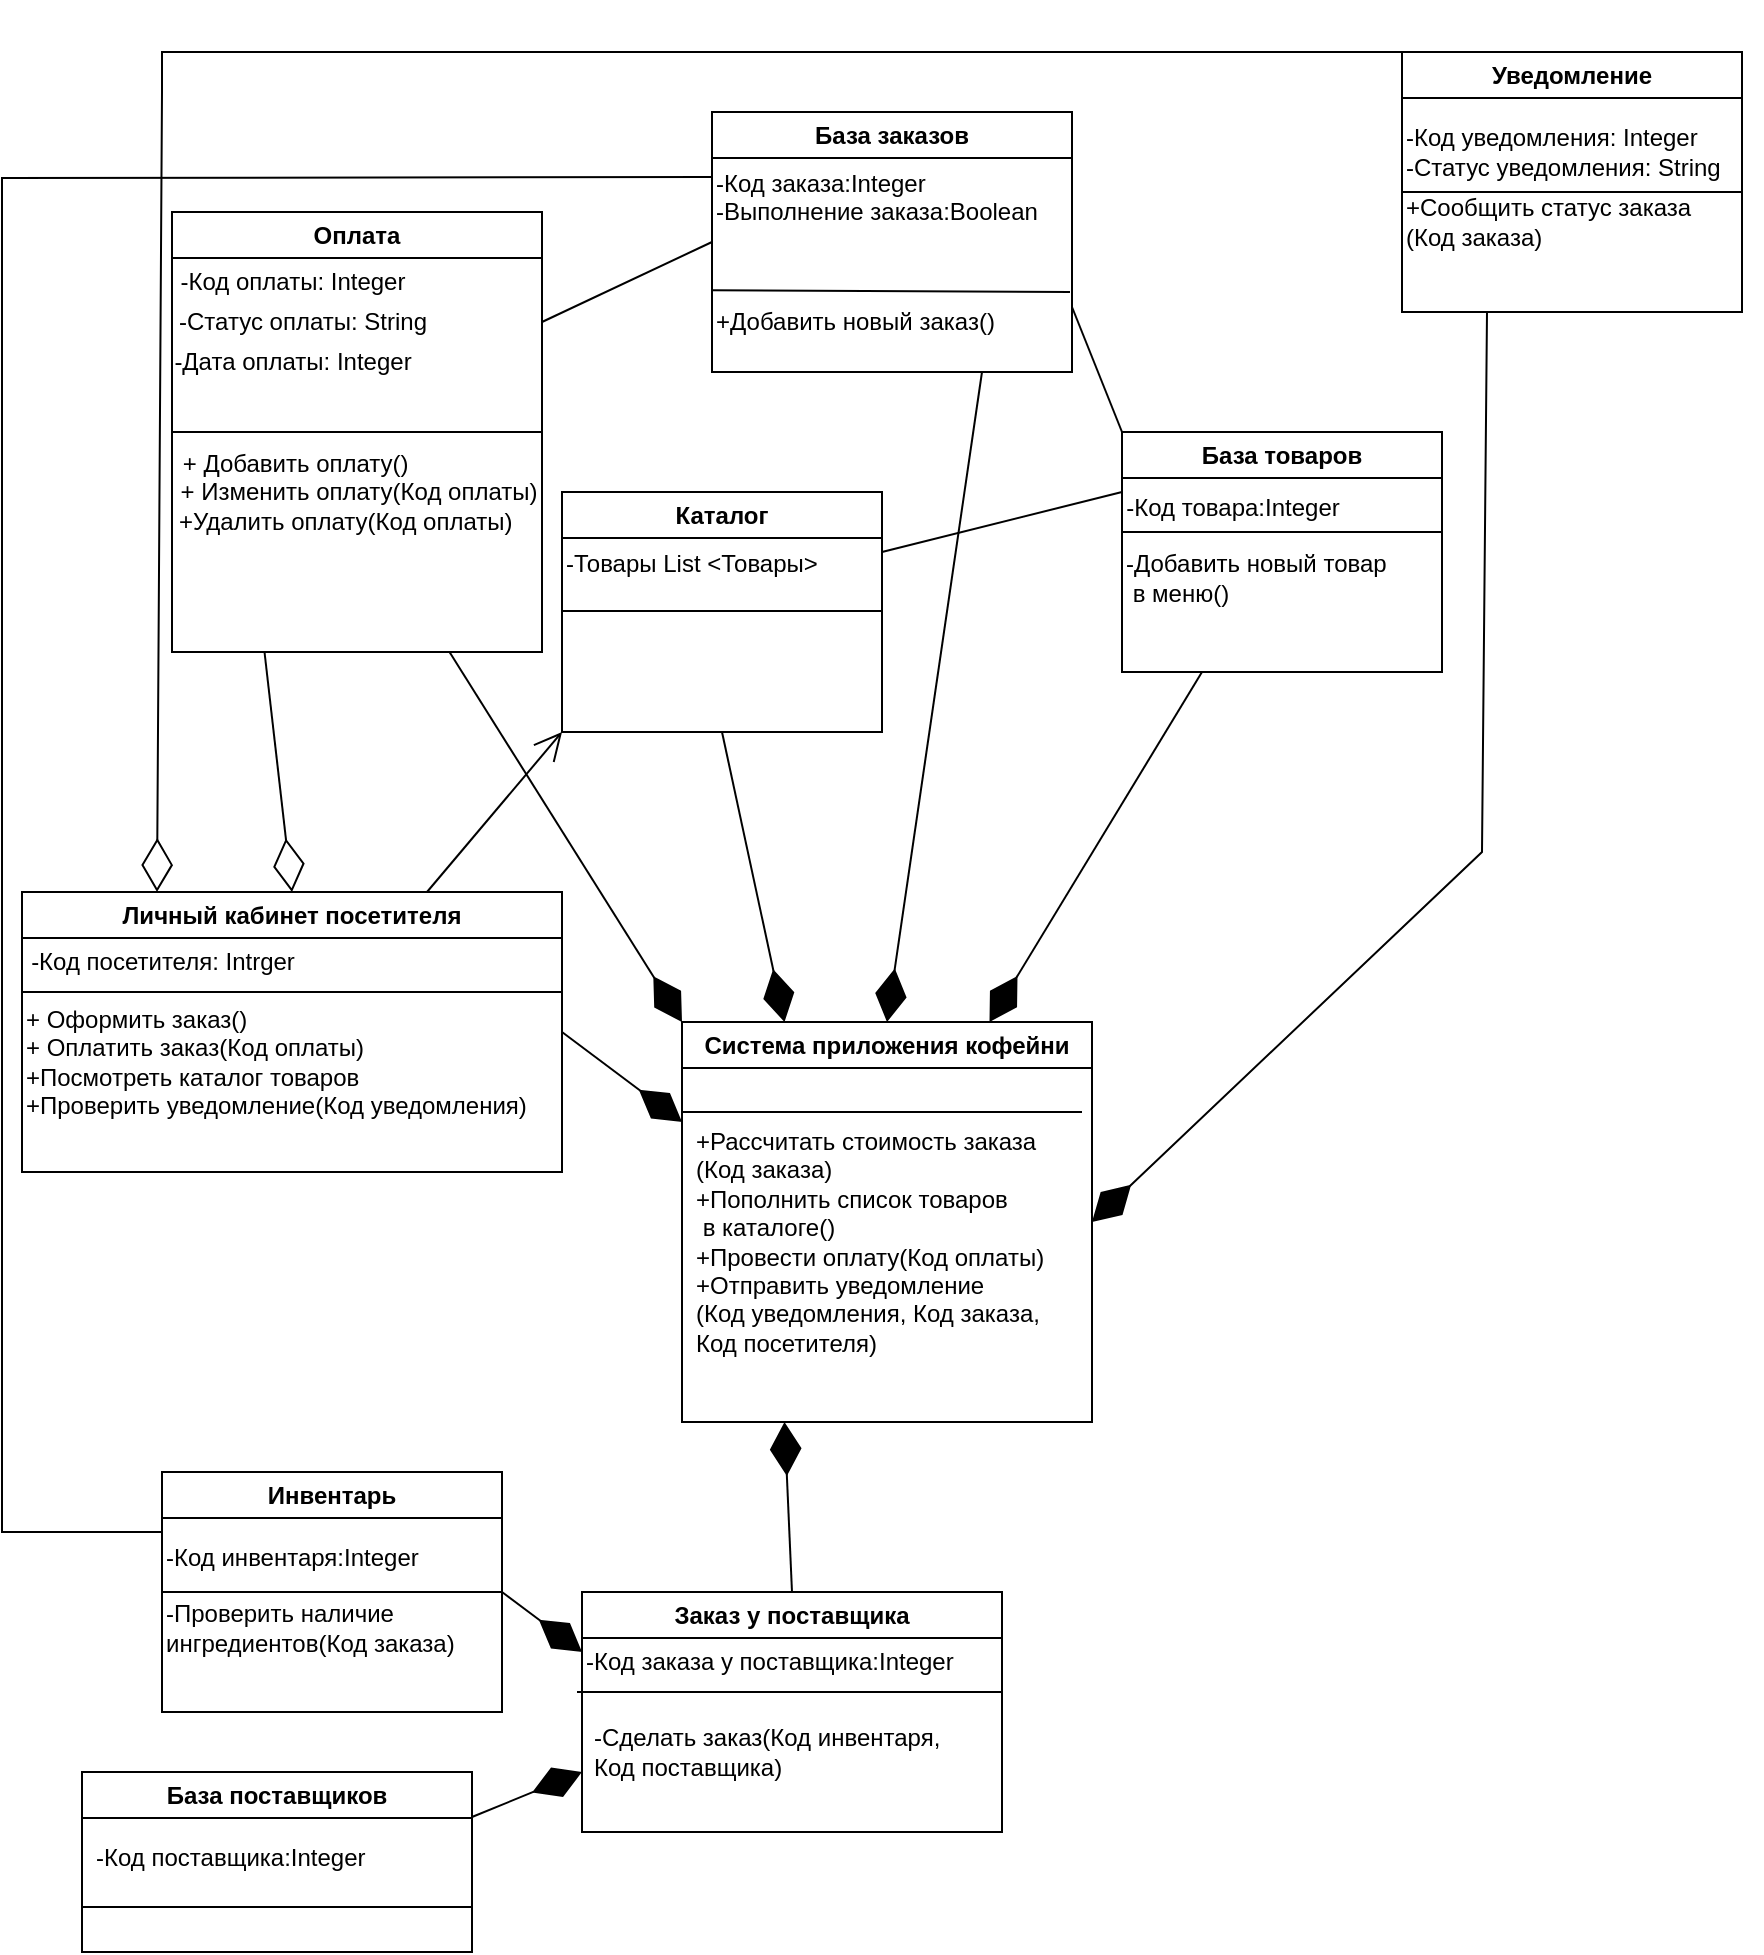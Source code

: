 <mxfile version="26.2.14">
  <diagram name="Страница — 1" id="EunMl4SevoFHpU-XDsfM">
    <mxGraphModel dx="2220" dy="2205" grid="1" gridSize="10" guides="1" tooltips="1" connect="1" arrows="1" fold="1" page="1" pageScale="1" pageWidth="827" pageHeight="1169" math="0" shadow="0">
      <root>
        <mxCell id="0" />
        <mxCell id="1" parent="0" />
        <mxCell id="ZKrvtM32GSq0_KtgD34R-1" value="Личный кабинет посетителя" style="swimlane;whiteSpace=wrap;html=1;" vertex="1" parent="1">
          <mxGeometry x="30" y="420" width="270" height="140" as="geometry">
            <mxRectangle x="110" y="260" width="200" height="30" as="alternateBounds" />
          </mxGeometry>
        </mxCell>
        <mxCell id="ZKrvtM32GSq0_KtgD34R-2" value="" style="endArrow=none;html=1;rounded=0;entryX=0;entryY=0.5;entryDx=0;entryDy=0;" edge="1" parent="ZKrvtM32GSq0_KtgD34R-1">
          <mxGeometry width="50" height="50" relative="1" as="geometry">
            <mxPoint x="270" y="50" as="sourcePoint" />
            <mxPoint y="50" as="targetPoint" />
          </mxGeometry>
        </mxCell>
        <mxCell id="ZKrvtM32GSq0_KtgD34R-44" value="-Код посетителя: Intrger" style="text;html=1;align=center;verticalAlign=middle;resizable=0;points=[];autosize=1;strokeColor=none;fillColor=none;" vertex="1" parent="ZKrvtM32GSq0_KtgD34R-1">
          <mxGeometry x="-10" y="20" width="160" height="30" as="geometry" />
        </mxCell>
        <mxCell id="ZKrvtM32GSq0_KtgD34R-45" value="+ Оформить заказ()&amp;nbsp; &amp;nbsp; &amp;nbsp; &amp;nbsp; &amp;nbsp; &amp;nbsp; &amp;nbsp; &amp;nbsp; &amp;nbsp;&lt;div&gt;+ Оплатить заказ(Код оплаты)&lt;/div&gt;&lt;div style=&quot;&quot;&gt;+Посмотреть каталог товаров&lt;/div&gt;&lt;div style=&quot;&quot;&gt;+Проверить уведомление(Код уведомления)&lt;/div&gt;" style="text;html=1;align=left;verticalAlign=middle;resizable=0;points=[];autosize=1;strokeColor=none;fillColor=none;" vertex="1" parent="ZKrvtM32GSq0_KtgD34R-1">
          <mxGeometry y="50" width="270" height="70" as="geometry" />
        </mxCell>
        <mxCell id="ZKrvtM32GSq0_KtgD34R-3" value="Оплата" style="swimlane;whiteSpace=wrap;html=1;" vertex="1" parent="1">
          <mxGeometry x="105" y="80" width="185" height="220" as="geometry">
            <mxRectangle x="110" y="260" width="200" height="30" as="alternateBounds" />
          </mxGeometry>
        </mxCell>
        <mxCell id="ZKrvtM32GSq0_KtgD34R-40" value="-Код оплаты: Integer" style="text;html=1;align=center;verticalAlign=middle;resizable=0;points=[];autosize=1;strokeColor=none;fillColor=none;" vertex="1" parent="ZKrvtM32GSq0_KtgD34R-3">
          <mxGeometry x="-10" y="20" width="140" height="30" as="geometry" />
        </mxCell>
        <mxCell id="ZKrvtM32GSq0_KtgD34R-41" value="-Статус оплаты: String" style="text;html=1;align=center;verticalAlign=middle;resizable=0;points=[];autosize=1;strokeColor=none;fillColor=none;" vertex="1" parent="ZKrvtM32GSq0_KtgD34R-3">
          <mxGeometry x="-10" y="40" width="150" height="30" as="geometry" />
        </mxCell>
        <mxCell id="ZKrvtM32GSq0_KtgD34R-42" value="-Дата оплаты: Integer" style="text;html=1;align=center;verticalAlign=middle;resizable=0;points=[];autosize=1;strokeColor=none;fillColor=none;" vertex="1" parent="ZKrvtM32GSq0_KtgD34R-3">
          <mxGeometry x="-10" y="60" width="140" height="30" as="geometry" />
        </mxCell>
        <mxCell id="ZKrvtM32GSq0_KtgD34R-43" value="+ Добавить оплату()&amp;nbsp; &amp;nbsp; &amp;nbsp; &amp;nbsp; &amp;nbsp; &amp;nbsp; &amp;nbsp; &amp;nbsp; &amp;nbsp; &amp;nbsp;&lt;div&gt;+ Изменить оплату(Код оплаты)&lt;/div&gt;&lt;div&gt;+Удалить оплату(Код оплаты)&amp;nbsp; &amp;nbsp;&amp;nbsp;&lt;/div&gt;" style="text;html=1;align=center;verticalAlign=middle;resizable=0;points=[];autosize=1;strokeColor=none;fillColor=none;" vertex="1" parent="ZKrvtM32GSq0_KtgD34R-3">
          <mxGeometry x="-7.5" y="110" width="200" height="60" as="geometry" />
        </mxCell>
        <mxCell id="ZKrvtM32GSq0_KtgD34R-4" value="База заказов" style="swimlane;whiteSpace=wrap;html=1;" vertex="1" parent="1">
          <mxGeometry x="375" y="30" width="180" height="130" as="geometry">
            <mxRectangle x="110" y="260" width="200" height="30" as="alternateBounds" />
          </mxGeometry>
        </mxCell>
        <mxCell id="ZKrvtM32GSq0_KtgD34R-51" value="" style="endArrow=none;html=1;rounded=0;entryX=0;entryY=0.5;entryDx=0;entryDy=0;" edge="1" parent="ZKrvtM32GSq0_KtgD34R-4">
          <mxGeometry width="50" height="50" relative="1" as="geometry">
            <mxPoint x="179" y="90" as="sourcePoint" />
            <mxPoint y="89.17" as="targetPoint" />
          </mxGeometry>
        </mxCell>
        <mxCell id="ZKrvtM32GSq0_KtgD34R-52" value="-Код заказа:Integer&lt;div&gt;-Выполнение заказа:Boolean&lt;br&gt;&lt;div&gt;&lt;br&gt;&lt;/div&gt;&lt;/div&gt;" style="text;html=1;align=left;verticalAlign=middle;resizable=0;points=[];autosize=1;strokeColor=none;fillColor=none;" vertex="1" parent="ZKrvtM32GSq0_KtgD34R-4">
          <mxGeometry y="20" width="180" height="60" as="geometry" />
        </mxCell>
        <mxCell id="ZKrvtM32GSq0_KtgD34R-58" value="+Добавить новый заказ()" style="text;html=1;align=left;verticalAlign=middle;resizable=0;points=[];autosize=1;strokeColor=none;fillColor=none;" vertex="1" parent="ZKrvtM32GSq0_KtgD34R-4">
          <mxGeometry y="90" width="160" height="30" as="geometry" />
        </mxCell>
        <mxCell id="ZKrvtM32GSq0_KtgD34R-7" value="Система приложения кофейни" style="swimlane;whiteSpace=wrap;html=1;" vertex="1" parent="1">
          <mxGeometry x="360" y="485" width="205" height="200" as="geometry">
            <mxRectangle x="110" y="260" width="200" height="30" as="alternateBounds" />
          </mxGeometry>
        </mxCell>
        <mxCell id="ZKrvtM32GSq0_KtgD34R-38" value="" style="endArrow=none;html=1;rounded=0;entryX=0;entryY=0.5;entryDx=0;entryDy=0;exitX=1;exitY=0.5;exitDx=0;exitDy=0;" edge="1" parent="ZKrvtM32GSq0_KtgD34R-7">
          <mxGeometry width="50" height="50" relative="1" as="geometry">
            <mxPoint x="200" y="45" as="sourcePoint" />
            <mxPoint y="45" as="targetPoint" />
          </mxGeometry>
        </mxCell>
        <mxCell id="ZKrvtM32GSq0_KtgD34R-72" value="+Рассчитать стоимость заказа&lt;div&gt;(Код заказа)&lt;div&gt;+Пополнить список товаров&lt;/div&gt;&lt;div&gt;&amp;nbsp;в каталоге()&lt;/div&gt;&lt;div&gt;+Провести оплату(Код оплаты)&lt;/div&gt;&lt;div&gt;+Отправить уведомление&lt;/div&gt;&lt;div&gt;(Код уведомления, Код заказа,&amp;nbsp;&lt;/div&gt;&lt;div&gt;Код посетителя)&lt;/div&gt;&lt;/div&gt;" style="text;html=1;align=left;verticalAlign=middle;resizable=0;points=[];autosize=1;strokeColor=none;fillColor=none;" vertex="1" parent="ZKrvtM32GSq0_KtgD34R-7">
          <mxGeometry x="5" y="45" width="200" height="130" as="geometry" />
        </mxCell>
        <mxCell id="ZKrvtM32GSq0_KtgD34R-9" value="Уведомление" style="swimlane;whiteSpace=wrap;html=1;" vertex="1" parent="1">
          <mxGeometry x="720" width="170" height="130" as="geometry">
            <mxRectangle x="110" y="260" width="200" height="30" as="alternateBounds" />
          </mxGeometry>
        </mxCell>
        <mxCell id="ZKrvtM32GSq0_KtgD34R-55" value="" style="endArrow=none;html=1;rounded=0;entryX=0;entryY=0.5;entryDx=0;entryDy=0;" edge="1" parent="ZKrvtM32GSq0_KtgD34R-9">
          <mxGeometry width="50" height="50" relative="1" as="geometry">
            <mxPoint x="170" y="70" as="sourcePoint" />
            <mxPoint y="70" as="targetPoint" />
          </mxGeometry>
        </mxCell>
        <mxCell id="ZKrvtM32GSq0_KtgD34R-56" value="-Код уведомления: Integer&lt;div&gt;-Статус уведомления: String&lt;/div&gt;" style="text;html=1;align=left;verticalAlign=middle;resizable=0;points=[];autosize=1;strokeColor=none;fillColor=none;" vertex="1" parent="ZKrvtM32GSq0_KtgD34R-9">
          <mxGeometry y="30" width="180" height="40" as="geometry" />
        </mxCell>
        <mxCell id="ZKrvtM32GSq0_KtgD34R-57" value="+Сообщить статус заказа&lt;div&gt;(Код заказа)&lt;/div&gt;" style="text;html=1;align=left;verticalAlign=middle;resizable=0;points=[];autosize=1;strokeColor=none;fillColor=none;" vertex="1" parent="ZKrvtM32GSq0_KtgD34R-9">
          <mxGeometry y="65" width="170" height="40" as="geometry" />
        </mxCell>
        <mxCell id="ZKrvtM32GSq0_KtgD34R-10" value="Инвентарь" style="swimlane;whiteSpace=wrap;html=1;" vertex="1" parent="1">
          <mxGeometry x="100" y="710" width="170" height="120" as="geometry">
            <mxRectangle x="110" y="260" width="200" height="30" as="alternateBounds" />
          </mxGeometry>
        </mxCell>
        <mxCell id="ZKrvtM32GSq0_KtgD34R-50" value="-Проверить наличие&amp;nbsp;&lt;div&gt;ингредиентов(Код заказа)&lt;/div&gt;" style="text;html=1;align=left;verticalAlign=middle;resizable=0;points=[];autosize=1;strokeColor=none;fillColor=none;" vertex="1" parent="ZKrvtM32GSq0_KtgD34R-10">
          <mxGeometry y="58" width="170" height="40" as="geometry" />
        </mxCell>
        <mxCell id="ZKrvtM32GSq0_KtgD34R-65" value="" style="endArrow=none;html=1;rounded=0;" edge="1" parent="ZKrvtM32GSq0_KtgD34R-10">
          <mxGeometry width="50" height="50" relative="1" as="geometry">
            <mxPoint x="170" y="60" as="sourcePoint" />
            <mxPoint y="60" as="targetPoint" />
          </mxGeometry>
        </mxCell>
        <mxCell id="ZKrvtM32GSq0_KtgD34R-66" value="-Код инвентаря:Integer" style="text;html=1;align=left;verticalAlign=middle;resizable=0;points=[];autosize=1;strokeColor=none;fillColor=none;" vertex="1" parent="ZKrvtM32GSq0_KtgD34R-10">
          <mxGeometry y="28" width="150" height="30" as="geometry" />
        </mxCell>
        <mxCell id="ZKrvtM32GSq0_KtgD34R-11" value="База поставщиков" style="swimlane;whiteSpace=wrap;html=1;" vertex="1" parent="1">
          <mxGeometry x="60" y="860" width="195" height="90" as="geometry">
            <mxRectangle x="110" y="260" width="200" height="30" as="alternateBounds" />
          </mxGeometry>
        </mxCell>
        <mxCell id="ZKrvtM32GSq0_KtgD34R-68" value="-Код поставщика:Integer" style="text;html=1;align=left;verticalAlign=middle;resizable=0;points=[];autosize=1;strokeColor=none;fillColor=none;" vertex="1" parent="ZKrvtM32GSq0_KtgD34R-11">
          <mxGeometry x="5" y="28" width="160" height="30" as="geometry" />
        </mxCell>
        <mxCell id="ZKrvtM32GSq0_KtgD34R-12" value="Заказ у поставщика" style="swimlane;whiteSpace=wrap;html=1;" vertex="1" parent="1">
          <mxGeometry x="310" y="770" width="210" height="120" as="geometry">
            <mxRectangle x="110" y="260" width="200" height="30" as="alternateBounds" />
          </mxGeometry>
        </mxCell>
        <mxCell id="ZKrvtM32GSq0_KtgD34R-69" value="-Сделать заказ(Код инвентаря,&amp;nbsp;&lt;div&gt;Код поставщика)&lt;/div&gt;" style="text;html=1;align=left;verticalAlign=middle;resizable=0;points=[];autosize=1;strokeColor=none;fillColor=none;" vertex="1" parent="ZKrvtM32GSq0_KtgD34R-12">
          <mxGeometry x="4" y="60" width="200" height="40" as="geometry" />
        </mxCell>
        <mxCell id="ZKrvtM32GSq0_KtgD34R-70" value="" style="endArrow=none;html=1;rounded=0;entryX=0;entryY=0.5;entryDx=0;entryDy=0;" edge="1" parent="ZKrvtM32GSq0_KtgD34R-12">
          <mxGeometry width="50" height="50" relative="1" as="geometry">
            <mxPoint x="210" y="50" as="sourcePoint" />
            <mxPoint x="-2.5" y="50" as="targetPoint" />
          </mxGeometry>
        </mxCell>
        <mxCell id="ZKrvtM32GSq0_KtgD34R-71" value="-Код заказа у поставщика:Integer" style="text;html=1;align=left;verticalAlign=middle;resizable=0;points=[];autosize=1;strokeColor=none;fillColor=none;" vertex="1" parent="ZKrvtM32GSq0_KtgD34R-12">
          <mxGeometry y="20" width="210" height="30" as="geometry" />
        </mxCell>
        <mxCell id="ZKrvtM32GSq0_KtgD34R-13" value="Каталог" style="swimlane;whiteSpace=wrap;html=1;" vertex="1" parent="1">
          <mxGeometry x="300" y="220" width="160" height="120" as="geometry">
            <mxRectangle x="110" y="260" width="200" height="30" as="alternateBounds" />
          </mxGeometry>
        </mxCell>
        <mxCell id="ZKrvtM32GSq0_KtgD34R-49" value="-Товары List &amp;lt;Товары&amp;gt;&lt;div&gt;&lt;br&gt;&lt;/div&gt;" style="text;html=1;align=left;verticalAlign=middle;resizable=0;points=[];autosize=1;strokeColor=none;fillColor=none;" vertex="1" parent="ZKrvtM32GSq0_KtgD34R-13">
          <mxGeometry y="23" width="150" height="40" as="geometry" />
        </mxCell>
        <mxCell id="ZKrvtM32GSq0_KtgD34R-47" value="" style="endArrow=none;html=1;rounded=0;entryX=0;entryY=0.5;entryDx=0;entryDy=0;exitX=1;exitY=0.5;exitDx=0;exitDy=0;" edge="1" parent="ZKrvtM32GSq0_KtgD34R-13">
          <mxGeometry width="50" height="50" relative="1" as="geometry">
            <mxPoint x="160" y="59.5" as="sourcePoint" />
            <mxPoint y="59.5" as="targetPoint" />
          </mxGeometry>
        </mxCell>
        <mxCell id="ZKrvtM32GSq0_KtgD34R-14" value="База товаров" style="swimlane;whiteSpace=wrap;html=1;" vertex="1" parent="1">
          <mxGeometry x="580" y="190" width="160" height="120" as="geometry">
            <mxRectangle x="110" y="260" width="200" height="30" as="alternateBounds" />
          </mxGeometry>
        </mxCell>
        <mxCell id="ZKrvtM32GSq0_KtgD34R-53" value="&lt;span style=&quot;text-align: left;&quot;&gt;-Код товара:Integer&lt;/span&gt;" style="text;html=1;align=center;verticalAlign=middle;resizable=0;points=[];autosize=1;strokeColor=none;fillColor=none;" vertex="1" parent="ZKrvtM32GSq0_KtgD34R-14">
          <mxGeometry x="-10" y="23" width="130" height="30" as="geometry" />
        </mxCell>
        <mxCell id="ZKrvtM32GSq0_KtgD34R-54" value="" style="endArrow=none;html=1;rounded=0;entryX=0;entryY=0.5;entryDx=0;entryDy=0;exitX=1;exitY=0.5;exitDx=0;exitDy=0;" edge="1" parent="ZKrvtM32GSq0_KtgD34R-14">
          <mxGeometry width="50" height="50" relative="1" as="geometry">
            <mxPoint x="160" y="50" as="sourcePoint" />
            <mxPoint y="50" as="targetPoint" />
          </mxGeometry>
        </mxCell>
        <mxCell id="ZKrvtM32GSq0_KtgD34R-59" value="-Добавить новый&amp;nbsp;&lt;span style=&quot;background-color: transparent; color: light-dark(rgb(0, 0, 0), rgb(255, 255, 255));&quot;&gt;товар&lt;/span&gt;&lt;div&gt;&lt;span style=&quot;background-color: transparent; color: light-dark(rgb(0, 0, 0), rgb(255, 255, 255));&quot;&gt;&amp;nbsp;в меню()&lt;/span&gt;&lt;/div&gt;" style="text;html=1;align=left;verticalAlign=middle;resizable=0;points=[];autosize=1;strokeColor=none;fillColor=none;" vertex="1" parent="ZKrvtM32GSq0_KtgD34R-14">
          <mxGeometry y="53" width="150" height="40" as="geometry" />
        </mxCell>
        <mxCell id="ZKrvtM32GSq0_KtgD34R-16" value="" style="endArrow=diamondThin;endFill=1;endSize=24;html=1;rounded=0;exitX=1;exitY=0.5;exitDx=0;exitDy=0;entryX=0;entryY=0.25;entryDx=0;entryDy=0;" edge="1" parent="1" source="ZKrvtM32GSq0_KtgD34R-1" target="ZKrvtM32GSq0_KtgD34R-7">
          <mxGeometry width="160" relative="1" as="geometry">
            <mxPoint x="270" y="520" as="sourcePoint" />
            <mxPoint x="430" y="520" as="targetPoint" />
          </mxGeometry>
        </mxCell>
        <mxCell id="ZKrvtM32GSq0_KtgD34R-17" value="" style="endArrow=diamondThin;endFill=1;endSize=24;html=1;rounded=0;exitX=0.5;exitY=1;exitDx=0;exitDy=0;entryX=0.25;entryY=0;entryDx=0;entryDy=0;" edge="1" parent="1" source="ZKrvtM32GSq0_KtgD34R-13" target="ZKrvtM32GSq0_KtgD34R-7">
          <mxGeometry width="160" relative="1" as="geometry">
            <mxPoint x="260" y="500" as="sourcePoint" />
            <mxPoint x="370" y="545" as="targetPoint" />
          </mxGeometry>
        </mxCell>
        <mxCell id="ZKrvtM32GSq0_KtgD34R-18" value="" style="endArrow=diamondThin;endFill=1;endSize=24;html=1;rounded=0;exitX=0.75;exitY=1;exitDx=0;exitDy=0;entryX=0;entryY=0;entryDx=0;entryDy=0;" edge="1" parent="1" source="ZKrvtM32GSq0_KtgD34R-3" target="ZKrvtM32GSq0_KtgD34R-7">
          <mxGeometry width="160" relative="1" as="geometry">
            <mxPoint x="420" y="350" as="sourcePoint" />
            <mxPoint x="410" y="480" as="targetPoint" />
          </mxGeometry>
        </mxCell>
        <mxCell id="ZKrvtM32GSq0_KtgD34R-19" value="" style="endArrow=diamondThin;endFill=1;endSize=24;html=1;rounded=0;exitX=0.25;exitY=1;exitDx=0;exitDy=0;entryX=0.75;entryY=0;entryDx=0;entryDy=0;" edge="1" parent="1" source="ZKrvtM32GSq0_KtgD34R-14" target="ZKrvtM32GSq0_KtgD34R-7">
          <mxGeometry width="160" relative="1" as="geometry">
            <mxPoint x="420" y="350" as="sourcePoint" />
            <mxPoint x="420" y="495" as="targetPoint" />
          </mxGeometry>
        </mxCell>
        <mxCell id="ZKrvtM32GSq0_KtgD34R-20" value="" style="endArrow=diamondThin;endFill=1;endSize=24;html=1;rounded=0;exitX=0.75;exitY=1;exitDx=0;exitDy=0;entryX=0.5;entryY=0;entryDx=0;entryDy=0;" edge="1" parent="1" source="ZKrvtM32GSq0_KtgD34R-4" target="ZKrvtM32GSq0_KtgD34R-7">
          <mxGeometry width="160" relative="1" as="geometry">
            <mxPoint x="560" y="350" as="sourcePoint" />
            <mxPoint x="440" y="480" as="targetPoint" />
          </mxGeometry>
        </mxCell>
        <mxCell id="ZKrvtM32GSq0_KtgD34R-21" value="" style="endArrow=diamondThin;endFill=1;endSize=24;html=1;rounded=0;exitX=0.25;exitY=1;exitDx=0;exitDy=0;entryX=1;entryY=0.5;entryDx=0;entryDy=0;" edge="1" parent="1" source="ZKrvtM32GSq0_KtgD34R-9" target="ZKrvtM32GSq0_KtgD34R-7">
          <mxGeometry width="160" relative="1" as="geometry">
            <mxPoint x="710" y="350" as="sourcePoint" />
            <mxPoint x="570" y="495" as="targetPoint" />
            <Array as="points">
              <mxPoint x="760" y="400" />
            </Array>
          </mxGeometry>
        </mxCell>
        <mxCell id="ZKrvtM32GSq0_KtgD34R-23" value="" style="endArrow=diamondThin;endFill=1;endSize=24;html=1;rounded=0;exitX=0.5;exitY=0;exitDx=0;exitDy=0;entryX=0.25;entryY=1;entryDx=0;entryDy=0;" edge="1" parent="1" source="ZKrvtM32GSq0_KtgD34R-12" target="ZKrvtM32GSq0_KtgD34R-7">
          <mxGeometry width="160" relative="1" as="geometry">
            <mxPoint x="650" y="775" as="sourcePoint" />
            <mxPoint x="570" y="695" as="targetPoint" />
          </mxGeometry>
        </mxCell>
        <mxCell id="ZKrvtM32GSq0_KtgD34R-24" value="" style="endArrow=diamondThin;endFill=1;endSize=24;html=1;rounded=0;exitX=1;exitY=0.5;exitDx=0;exitDy=0;entryX=0;entryY=0.25;entryDx=0;entryDy=0;" edge="1" parent="1" source="ZKrvtM32GSq0_KtgD34R-10" target="ZKrvtM32GSq0_KtgD34R-12">
          <mxGeometry width="160" relative="1" as="geometry">
            <mxPoint x="400" y="780" as="sourcePoint" />
            <mxPoint x="420" y="695" as="targetPoint" />
          </mxGeometry>
        </mxCell>
        <mxCell id="ZKrvtM32GSq0_KtgD34R-25" value="" style="endArrow=diamondThin;endFill=1;endSize=24;html=1;rounded=0;exitX=1;exitY=0.25;exitDx=0;exitDy=0;entryX=0;entryY=0.75;entryDx=0;entryDy=0;" edge="1" parent="1" source="ZKrvtM32GSq0_KtgD34R-11" target="ZKrvtM32GSq0_KtgD34R-12">
          <mxGeometry width="160" relative="1" as="geometry">
            <mxPoint x="270" y="780" as="sourcePoint" />
            <mxPoint x="320" y="810" as="targetPoint" />
          </mxGeometry>
        </mxCell>
        <mxCell id="ZKrvtM32GSq0_KtgD34R-28" value="" style="endArrow=diamondThin;endFill=0;endSize=24;html=1;rounded=0;exitX=0;exitY=0;exitDx=0;exitDy=0;entryX=0.25;entryY=0;entryDx=0;entryDy=0;" edge="1" parent="1" source="ZKrvtM32GSq0_KtgD34R-9" target="ZKrvtM32GSq0_KtgD34R-1">
          <mxGeometry width="160" relative="1" as="geometry">
            <mxPoint x="235" y="320" as="sourcePoint" />
            <mxPoint x="370" y="495" as="targetPoint" />
            <Array as="points">
              <mxPoint x="670" />
              <mxPoint x="390" />
              <mxPoint x="100" />
              <mxPoint x="100" y="20" />
            </Array>
          </mxGeometry>
        </mxCell>
        <mxCell id="ZKrvtM32GSq0_KtgD34R-29" value="" style="endArrow=diamondThin;endFill=0;endSize=24;html=1;rounded=0;exitX=0.25;exitY=1;exitDx=0;exitDy=0;entryX=0.5;entryY=0;entryDx=0;entryDy=0;" edge="1" parent="1" source="ZKrvtM32GSq0_KtgD34R-3" target="ZKrvtM32GSq0_KtgD34R-1">
          <mxGeometry width="160" relative="1" as="geometry">
            <mxPoint x="640" y="30" as="sourcePoint" />
            <mxPoint x="110" y="400" as="targetPoint" />
            <Array as="points" />
          </mxGeometry>
        </mxCell>
        <mxCell id="ZKrvtM32GSq0_KtgD34R-31" value="" style="endArrow=open;endFill=1;endSize=12;html=1;rounded=0;exitX=0.75;exitY=0;exitDx=0;exitDy=0;entryX=0;entryY=1;entryDx=0;entryDy=0;" edge="1" parent="1" source="ZKrvtM32GSq0_KtgD34R-1" target="ZKrvtM32GSq0_KtgD34R-13">
          <mxGeometry width="160" relative="1" as="geometry">
            <mxPoint x="240" y="450" as="sourcePoint" />
            <mxPoint x="400" y="450" as="targetPoint" />
          </mxGeometry>
        </mxCell>
        <mxCell id="ZKrvtM32GSq0_KtgD34R-32" value="" style="endArrow=none;html=1;rounded=0;exitX=1;exitY=0.25;exitDx=0;exitDy=0;entryX=0;entryY=0.25;entryDx=0;entryDy=0;" edge="1" parent="1" source="ZKrvtM32GSq0_KtgD34R-13" target="ZKrvtM32GSq0_KtgD34R-14">
          <mxGeometry width="50" height="50" relative="1" as="geometry">
            <mxPoint x="480" y="350" as="sourcePoint" />
            <mxPoint x="530" y="300" as="targetPoint" />
          </mxGeometry>
        </mxCell>
        <mxCell id="ZKrvtM32GSq0_KtgD34R-34" value="" style="endArrow=none;html=1;rounded=0;exitX=0;exitY=0.25;exitDx=0;exitDy=0;entryX=0;entryY=0.25;entryDx=0;entryDy=0;" edge="1" parent="1" source="ZKrvtM32GSq0_KtgD34R-10" target="ZKrvtM32GSq0_KtgD34R-4">
          <mxGeometry width="50" height="50" relative="1" as="geometry">
            <mxPoint x="450" y="250" as="sourcePoint" />
            <mxPoint x="640" y="95" as="targetPoint" />
            <Array as="points">
              <mxPoint x="20" y="740" />
              <mxPoint x="20" y="63" />
            </Array>
          </mxGeometry>
        </mxCell>
        <mxCell id="ZKrvtM32GSq0_KtgD34R-36" value="" style="endArrow=none;html=1;rounded=0;exitX=1;exitY=0.25;exitDx=0;exitDy=0;entryX=0;entryY=0.5;entryDx=0;entryDy=0;" edge="1" parent="1" source="ZKrvtM32GSq0_KtgD34R-3" target="ZKrvtM32GSq0_KtgD34R-4">
          <mxGeometry width="50" height="50" relative="1" as="geometry">
            <mxPoint x="450" y="250" as="sourcePoint" />
            <mxPoint x="640" y="95" as="targetPoint" />
          </mxGeometry>
        </mxCell>
        <mxCell id="ZKrvtM32GSq0_KtgD34R-37" value="" style="endArrow=none;html=1;rounded=0;exitX=0;exitY=0;exitDx=0;exitDy=0;entryX=1;entryY=0.75;entryDx=0;entryDy=0;" edge="1" parent="1" source="ZKrvtM32GSq0_KtgD34R-14" target="ZKrvtM32GSq0_KtgD34R-4">
          <mxGeometry width="50" height="50" relative="1" as="geometry">
            <mxPoint x="235" y="180" as="sourcePoint" />
            <mxPoint x="350" y="105" as="targetPoint" />
          </mxGeometry>
        </mxCell>
        <mxCell id="ZKrvtM32GSq0_KtgD34R-39" value="" style="endArrow=none;html=1;rounded=0;entryX=0;entryY=0.5;entryDx=0;entryDy=0;exitX=1;exitY=0.5;exitDx=0;exitDy=0;" edge="1" parent="1" source="ZKrvtM32GSq0_KtgD34R-3" target="ZKrvtM32GSq0_KtgD34R-3">
          <mxGeometry width="50" height="50" relative="1" as="geometry">
            <mxPoint x="250" y="210" as="sourcePoint" />
            <mxPoint x="110" y="210" as="targetPoint" />
          </mxGeometry>
        </mxCell>
        <mxCell id="ZKrvtM32GSq0_KtgD34R-67" value="" style="endArrow=none;html=1;rounded=0;entryX=0;entryY=0.75;entryDx=0;entryDy=0;exitX=1;exitY=0.75;exitDx=0;exitDy=0;" edge="1" parent="1" source="ZKrvtM32GSq0_KtgD34R-11" target="ZKrvtM32GSq0_KtgD34R-11">
          <mxGeometry width="50" height="50" relative="1" as="geometry">
            <mxPoint x="282.5" y="920.5" as="sourcePoint" />
            <mxPoint x="80" y="920" as="targetPoint" />
          </mxGeometry>
        </mxCell>
      </root>
    </mxGraphModel>
  </diagram>
</mxfile>
